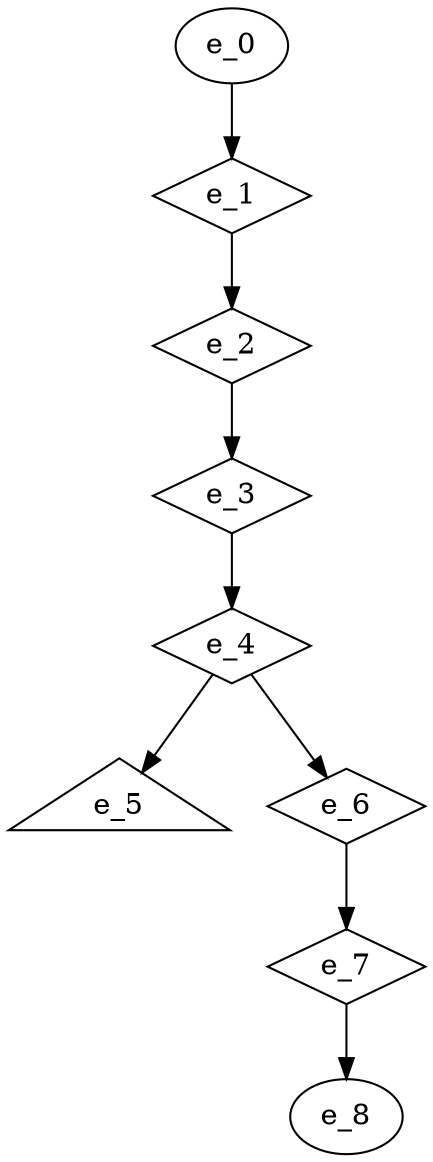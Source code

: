 digraph control_path {
  e_0: entry_node : n ;
  e_1 [shape = diamond];
  e_2 [shape = diamond];
  e_3 [shape = diamond];
  e_4 [shape = diamond];
  e_5 [shape = triangle];
  e_6 [shape = diamond];
  e_7 [shape = diamond];
  e_8: exit_node : s ;
  e_0 -> e_1;
  e_1 -> e_2;
  e_2 -> e_3;
  e_3 -> e_4;
  e_4 -> e_5;
  e_4 -> e_6;
  e_6 -> e_7;
  e_7 -> e_8;
}
